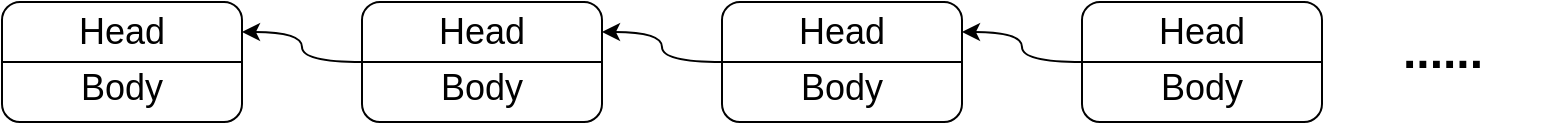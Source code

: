 <mxfile version="12.4.2" type="device" pages="3"><diagram id="uWXY500e31JNQ3FEjHIa" name="BlockChain-map"><mxGraphModel dx="946" dy="621" grid="1" gridSize="10" guides="1" tooltips="1" connect="1" arrows="1" fold="1" page="1" pageScale="1" pageWidth="1169" pageHeight="827" math="0" shadow="0"><root><mxCell id="kyv_0ZTb0mPW-0IBfO9n-0"/><mxCell id="kyv_0ZTb0mPW-0IBfO9n-1" parent="kyv_0ZTb0mPW-0IBfO9n-0"/><mxCell id="kyv_0ZTb0mPW-0IBfO9n-11" value="" style="group" vertex="1" connectable="0" parent="kyv_0ZTb0mPW-0IBfO9n-1"><mxGeometry x="120" y="170" width="120" height="60" as="geometry"/></mxCell><mxCell id="kyv_0ZTb0mPW-0IBfO9n-2" value="" style="rounded=1;whiteSpace=wrap;html=1;" vertex="1" parent="kyv_0ZTb0mPW-0IBfO9n-11"><mxGeometry width="120" height="60" as="geometry"/></mxCell><mxCell id="kyv_0ZTb0mPW-0IBfO9n-3" value="" style="endArrow=none;html=1;exitX=0;exitY=0.5;exitDx=0;exitDy=0;entryX=1;entryY=0.5;entryDx=0;entryDy=0;" edge="1" parent="kyv_0ZTb0mPW-0IBfO9n-11" source="kyv_0ZTb0mPW-0IBfO9n-2" target="kyv_0ZTb0mPW-0IBfO9n-2"><mxGeometry width="50" height="50" relative="1" as="geometry"><mxPoint y="130" as="sourcePoint"/><mxPoint x="50" y="80" as="targetPoint"/></mxGeometry></mxCell><mxCell id="kyv_0ZTb0mPW-0IBfO9n-4" value="&lt;font style=&quot;font-size: 18px&quot;&gt;Head&lt;/font&gt;" style="text;html=1;strokeColor=none;fillColor=none;align=center;verticalAlign=middle;whiteSpace=wrap;rounded=0;" vertex="1" parent="kyv_0ZTb0mPW-0IBfO9n-11"><mxGeometry x="40" y="5" width="40" height="20" as="geometry"/></mxCell><mxCell id="kyv_0ZTb0mPW-0IBfO9n-6" value="&lt;font style=&quot;font-size: 18px&quot;&gt;Body&lt;/font&gt;" style="text;html=1;strokeColor=none;fillColor=none;align=center;verticalAlign=middle;whiteSpace=wrap;rounded=0;" vertex="1" parent="kyv_0ZTb0mPW-0IBfO9n-11"><mxGeometry x="40" y="33" width="40" height="20" as="geometry"/></mxCell><mxCell id="kyv_0ZTb0mPW-0IBfO9n-12" value="" style="group" vertex="1" connectable="0" parent="kyv_0ZTb0mPW-0IBfO9n-1"><mxGeometry x="300" y="170" width="120" height="60" as="geometry"/></mxCell><mxCell id="kyv_0ZTb0mPW-0IBfO9n-7" value="" style="rounded=1;whiteSpace=wrap;html=1;" vertex="1" parent="kyv_0ZTb0mPW-0IBfO9n-12"><mxGeometry width="120" height="60" as="geometry"/></mxCell><mxCell id="kyv_0ZTb0mPW-0IBfO9n-8" value="" style="endArrow=none;html=1;exitX=0;exitY=0.5;exitDx=0;exitDy=0;entryX=1;entryY=0.5;entryDx=0;entryDy=0;" edge="1" parent="kyv_0ZTb0mPW-0IBfO9n-12" source="kyv_0ZTb0mPW-0IBfO9n-7" target="kyv_0ZTb0mPW-0IBfO9n-7"><mxGeometry width="50" height="50" relative="1" as="geometry"><mxPoint y="130" as="sourcePoint"/><mxPoint x="50" y="80" as="targetPoint"/></mxGeometry></mxCell><mxCell id="kyv_0ZTb0mPW-0IBfO9n-9" value="&lt;font style=&quot;font-size: 18px&quot;&gt;Head&lt;/font&gt;" style="text;html=1;strokeColor=none;fillColor=none;align=center;verticalAlign=middle;whiteSpace=wrap;rounded=0;" vertex="1" parent="kyv_0ZTb0mPW-0IBfO9n-12"><mxGeometry x="40" y="5" width="40" height="20" as="geometry"/></mxCell><mxCell id="kyv_0ZTb0mPW-0IBfO9n-10" value="&lt;font style=&quot;font-size: 18px&quot;&gt;Body&lt;/font&gt;" style="text;html=1;strokeColor=none;fillColor=none;align=center;verticalAlign=middle;whiteSpace=wrap;rounded=0;" vertex="1" parent="kyv_0ZTb0mPW-0IBfO9n-12"><mxGeometry x="40" y="33" width="40" height="20" as="geometry"/></mxCell><mxCell id="kyv_0ZTb0mPW-0IBfO9n-14" value="" style="group" vertex="1" connectable="0" parent="kyv_0ZTb0mPW-0IBfO9n-1"><mxGeometry x="480" y="170" width="120" height="60" as="geometry"/></mxCell><mxCell id="kyv_0ZTb0mPW-0IBfO9n-15" value="" style="rounded=1;whiteSpace=wrap;html=1;" vertex="1" parent="kyv_0ZTb0mPW-0IBfO9n-14"><mxGeometry width="120" height="60" as="geometry"/></mxCell><mxCell id="kyv_0ZTb0mPW-0IBfO9n-16" value="" style="endArrow=none;html=1;exitX=0;exitY=0.5;exitDx=0;exitDy=0;entryX=1;entryY=0.5;entryDx=0;entryDy=0;" edge="1" parent="kyv_0ZTb0mPW-0IBfO9n-14" source="kyv_0ZTb0mPW-0IBfO9n-15" target="kyv_0ZTb0mPW-0IBfO9n-15"><mxGeometry width="50" height="50" relative="1" as="geometry"><mxPoint y="130" as="sourcePoint"/><mxPoint x="50" y="80" as="targetPoint"/></mxGeometry></mxCell><mxCell id="kyv_0ZTb0mPW-0IBfO9n-17" value="&lt;font style=&quot;font-size: 18px&quot;&gt;Head&lt;/font&gt;" style="text;html=1;strokeColor=none;fillColor=none;align=center;verticalAlign=middle;whiteSpace=wrap;rounded=0;" vertex="1" parent="kyv_0ZTb0mPW-0IBfO9n-14"><mxGeometry x="40" y="5" width="40" height="20" as="geometry"/></mxCell><mxCell id="kyv_0ZTb0mPW-0IBfO9n-18" value="&lt;font style=&quot;font-size: 18px&quot;&gt;Body&lt;/font&gt;" style="text;html=1;strokeColor=none;fillColor=none;align=center;verticalAlign=middle;whiteSpace=wrap;rounded=0;" vertex="1" parent="kyv_0ZTb0mPW-0IBfO9n-14"><mxGeometry x="40" y="33" width="40" height="20" as="geometry"/></mxCell><mxCell id="kyv_0ZTb0mPW-0IBfO9n-19" value="" style="group" vertex="1" connectable="0" parent="kyv_0ZTb0mPW-0IBfO9n-1"><mxGeometry x="660" y="170" width="120" height="60" as="geometry"/></mxCell><mxCell id="kyv_0ZTb0mPW-0IBfO9n-20" value="" style="rounded=1;whiteSpace=wrap;html=1;" vertex="1" parent="kyv_0ZTb0mPW-0IBfO9n-19"><mxGeometry width="120" height="60" as="geometry"/></mxCell><mxCell id="kyv_0ZTb0mPW-0IBfO9n-21" value="" style="endArrow=none;html=1;exitX=0;exitY=0.5;exitDx=0;exitDy=0;entryX=1;entryY=0.5;entryDx=0;entryDy=0;" edge="1" parent="kyv_0ZTb0mPW-0IBfO9n-19" source="kyv_0ZTb0mPW-0IBfO9n-20" target="kyv_0ZTb0mPW-0IBfO9n-20"><mxGeometry width="50" height="50" relative="1" as="geometry"><mxPoint y="130" as="sourcePoint"/><mxPoint x="50" y="80" as="targetPoint"/></mxGeometry></mxCell><mxCell id="kyv_0ZTb0mPW-0IBfO9n-22" value="&lt;font style=&quot;font-size: 18px&quot;&gt;Head&lt;/font&gt;" style="text;html=1;strokeColor=none;fillColor=none;align=center;verticalAlign=middle;whiteSpace=wrap;rounded=0;" vertex="1" parent="kyv_0ZTb0mPW-0IBfO9n-19"><mxGeometry x="40" y="5" width="40" height="20" as="geometry"/></mxCell><mxCell id="kyv_0ZTb0mPW-0IBfO9n-23" value="&lt;font style=&quot;font-size: 18px&quot;&gt;Body&lt;/font&gt;" style="text;html=1;strokeColor=none;fillColor=none;align=center;verticalAlign=middle;whiteSpace=wrap;rounded=0;" vertex="1" parent="kyv_0ZTb0mPW-0IBfO9n-19"><mxGeometry x="40" y="33" width="40" height="20" as="geometry"/></mxCell><mxCell id="kyv_0ZTb0mPW-0IBfO9n-24" value="" style="endArrow=classic;html=1;entryX=1;entryY=0.25;entryDx=0;entryDy=0;exitX=0;exitY=0.5;exitDx=0;exitDy=0;edgeStyle=orthogonalEdgeStyle;curved=1;" edge="1" parent="kyv_0ZTb0mPW-0IBfO9n-1" source="kyv_0ZTb0mPW-0IBfO9n-7" target="kyv_0ZTb0mPW-0IBfO9n-2"><mxGeometry width="50" height="50" relative="1" as="geometry"><mxPoint x="120" y="300" as="sourcePoint"/><mxPoint x="170" y="250" as="targetPoint"/></mxGeometry></mxCell><mxCell id="kyv_0ZTb0mPW-0IBfO9n-25" style="edgeStyle=orthogonalEdgeStyle;curved=1;rounded=0;orthogonalLoop=1;jettySize=auto;html=1;entryX=1;entryY=0.25;entryDx=0;entryDy=0;" edge="1" parent="kyv_0ZTb0mPW-0IBfO9n-1" source="kyv_0ZTb0mPW-0IBfO9n-15" target="kyv_0ZTb0mPW-0IBfO9n-7"><mxGeometry relative="1" as="geometry"/></mxCell><mxCell id="kyv_0ZTb0mPW-0IBfO9n-26" style="edgeStyle=orthogonalEdgeStyle;curved=1;rounded=0;orthogonalLoop=1;jettySize=auto;html=1;entryX=1;entryY=0.25;entryDx=0;entryDy=0;" edge="1" parent="kyv_0ZTb0mPW-0IBfO9n-1" source="kyv_0ZTb0mPW-0IBfO9n-20" target="kyv_0ZTb0mPW-0IBfO9n-15"><mxGeometry relative="1" as="geometry"/></mxCell><mxCell id="kyv_0ZTb0mPW-0IBfO9n-27" value="......" style="text;strokeColor=none;fillColor=none;html=1;fontSize=24;fontStyle=1;verticalAlign=middle;align=center;" vertex="1" parent="kyv_0ZTb0mPW-0IBfO9n-1"><mxGeometry x="790" y="180" width="100" height="30" as="geometry"/></mxCell></root></mxGraphModel></diagram><diagram id="HOYI5b6ulNAwa7Z1udmi" name="BitCoin_Block_Structure"><mxGraphModel dx="1186" dy="621" grid="1" gridSize="10" guides="1" tooltips="1" connect="1" arrows="1" fold="1" page="1" pageScale="1" pageWidth="1169" pageHeight="827" math="0" shadow="0"><root><mxCell id="0"/><mxCell id="1" parent="0"/><mxCell id="gjxEoe33Q-AcFMuqSdxs-12" value="&lt;font style=&quot;font-size: 18px&quot;&gt;&lt;i&gt;Block Content&lt;/i&gt;&lt;/font&gt;" style="rounded=1;whiteSpace=wrap;html=1;fillColor=#fff2cc;strokeColor=#d6b656;strokeWidth=3;" parent="1" vertex="1"><mxGeometry x="300" y="270" width="200" height="60" as="geometry"/></mxCell><mxCell id="gjxEoe33Q-AcFMuqSdxs-13" value="" style="shape=curlyBracket;whiteSpace=wrap;html=1;rounded=1;" parent="1" vertex="1"><mxGeometry x="270" y="270" width="20" height="60" as="geometry"/></mxCell><mxCell id="gjxEoe33Q-AcFMuqSdxs-14" value="Body" style="text;strokeColor=none;fillColor=none;html=1;fontSize=24;fontStyle=1;verticalAlign=middle;align=center;" parent="1" vertex="1"><mxGeometry x="200" y="280" width="80" height="40" as="geometry"/></mxCell><mxCell id="gjxEoe33Q-AcFMuqSdxs-2" value="" style="rounded=1;whiteSpace=wrap;html=1;arcSize=6;strokeWidth=2;strokeColor=#FF9999;" parent="1" vertex="1"><mxGeometry x="300" y="60" width="200" height="210" as="geometry"/></mxCell><mxCell id="gjxEoe33Q-AcFMuqSdxs-1" value="&lt;font style=&quot;font-size: 14px&quot;&gt;Block ID&lt;/font&gt;" style="rounded=1;whiteSpace=wrap;html=1;arcSize=43;fillColor=#dae8fc;strokeColor=#6c8ebf;" parent="1" vertex="1"><mxGeometry x="300" y="60" width="200" height="30" as="geometry"/></mxCell><mxCell id="gjxEoe33Q-AcFMuqSdxs-3" value="&lt;font style=&quot;font-size: 14px&quot;&gt;Head-Hash&lt;/font&gt;" style="rounded=1;whiteSpace=wrap;html=1;arcSize=50;fillColor=#fff2cc;strokeColor=#d6b656;" parent="1" vertex="1"><mxGeometry x="300" y="90" width="200" height="30" as="geometry"/></mxCell><mxCell id="gjxEoe33Q-AcFMuqSdxs-4" value="&lt;font style=&quot;font-size: 14px&quot;&gt;Parent-Hash&lt;/font&gt;" style="rounded=1;whiteSpace=wrap;html=1;arcSize=50;fillColor=#f5f5f5;strokeColor=#666666;fontColor=#333333;" parent="1" vertex="1"><mxGeometry x="300" y="120" width="200" height="30" as="geometry"/></mxCell><mxCell id="gjxEoe33Q-AcFMuqSdxs-5" value="&lt;font style=&quot;font-size: 14px&quot;&gt;Merkle-Root&lt;/font&gt;" style="rounded=1;whiteSpace=wrap;html=1;arcSize=50;fillColor=#dae8fc;strokeColor=#6c8ebf;" parent="1" vertex="1"><mxGeometry x="300" y="150" width="200" height="30" as="geometry"/></mxCell><mxCell id="gjxEoe33Q-AcFMuqSdxs-6" value="&lt;font style=&quot;font-size: 14px&quot;&gt;Timestamp&lt;/font&gt;" style="rounded=1;whiteSpace=wrap;html=1;arcSize=50;fillColor=#fff2cc;strokeColor=#d6b656;" parent="1" vertex="1"><mxGeometry x="300" y="180" width="200" height="30" as="geometry"/></mxCell><mxCell id="gjxEoe33Q-AcFMuqSdxs-7" value="&lt;span style=&quot;font-size: 14px&quot;&gt;Difficulty&lt;/span&gt;" style="rounded=1;whiteSpace=wrap;html=1;arcSize=50;fillColor=#f5f5f5;strokeColor=#666666;fontColor=#333333;" parent="1" vertex="1"><mxGeometry x="300" y="210" width="200" height="30" as="geometry"/></mxCell><mxCell id="gjxEoe33Q-AcFMuqSdxs-8" value="&lt;span style=&quot;font-size: 14px&quot;&gt;Nonce&lt;/span&gt;" style="rounded=1;whiteSpace=wrap;html=1;arcSize=50;fillColor=#dae8fc;strokeColor=#6c8ebf;" parent="1" vertex="1"><mxGeometry x="300" y="240" width="200" height="30" as="geometry"/></mxCell><mxCell id="gjxEoe33Q-AcFMuqSdxs-9" value="" style="shape=curlyBracket;whiteSpace=wrap;html=1;rounded=1;" parent="1" vertex="1"><mxGeometry x="270" y="60" width="20" height="210" as="geometry"/></mxCell><mxCell id="gjxEoe33Q-AcFMuqSdxs-10" value="Head" style="text;strokeColor=none;fillColor=none;html=1;fontSize=24;fontStyle=1;verticalAlign=middle;align=center;" parent="1" vertex="1"><mxGeometry x="190" y="145" width="100" height="40" as="geometry"/></mxCell></root></mxGraphModel></diagram><diagram id="k38lNxAfY6Kn7sclm83B" name="Merkle-Root"><mxGraphModel dx="1186" dy="621" grid="1" gridSize="10" guides="1" tooltips="1" connect="1" arrows="1" fold="1" page="1" pageScale="1" pageWidth="1169" pageHeight="827" math="0" shadow="0"><root><mxCell id="jXDJleKka103AW128vfu-0"/><mxCell id="jXDJleKka103AW128vfu-1" parent="jXDJleKka103AW128vfu-0"/><mxCell id="jXDJleKka103AW128vfu-20" style="edgeStyle=orthogonalEdgeStyle;rounded=0;orthogonalLoop=1;jettySize=auto;html=1;" parent="jXDJleKka103AW128vfu-1" source="jXDJleKka103AW128vfu-2" target="jXDJleKka103AW128vfu-12" edge="1"><mxGeometry relative="1" as="geometry"/></mxCell><mxCell id="jXDJleKka103AW128vfu-21" value="Double-SHA256" style="edgeLabel;html=1;align=center;verticalAlign=middle;resizable=0;points=[];" parent="jXDJleKka103AW128vfu-20" vertex="1" connectable="0"><mxGeometry x="-0.05" y="4" relative="1" as="geometry"><mxPoint as="offset"/></mxGeometry></mxCell><mxCell id="jXDJleKka103AW128vfu-2" value="TRX_1" style="rounded=1;whiteSpace=wrap;html=1;strokeColor=#FF9999;strokeWidth=3;" parent="jXDJleKka103AW128vfu-1" vertex="1"><mxGeometry x="100" y="520" width="70" height="40" as="geometry"/></mxCell><mxCell id="jXDJleKka103AW128vfu-22" style="edgeStyle=orthogonalEdgeStyle;rounded=0;orthogonalLoop=1;jettySize=auto;html=1;" parent="jXDJleKka103AW128vfu-1" source="jXDJleKka103AW128vfu-5" target="jXDJleKka103AW128vfu-13" edge="1"><mxGeometry relative="1" as="geometry"/></mxCell><mxCell id="jXDJleKka103AW128vfu-5" value="TRX_2" style="rounded=1;whiteSpace=wrap;html=1;strokeColor=#FF9999;strokeWidth=3;" parent="jXDJleKka103AW128vfu-1" vertex="1"><mxGeometry x="200" y="520" width="70" height="40" as="geometry"/></mxCell><mxCell id="jXDJleKka103AW128vfu-23" style="edgeStyle=orthogonalEdgeStyle;rounded=0;orthogonalLoop=1;jettySize=auto;html=1;entryX=0.5;entryY=1;entryDx=0;entryDy=0;" parent="jXDJleKka103AW128vfu-1" source="jXDJleKka103AW128vfu-6" target="jXDJleKka103AW128vfu-14" edge="1"><mxGeometry relative="1" as="geometry"/></mxCell><mxCell id="jXDJleKka103AW128vfu-6" value="TRX_3" style="rounded=1;whiteSpace=wrap;html=1;strokeColor=#FF9999;strokeWidth=3;" parent="jXDJleKka103AW128vfu-1" vertex="1"><mxGeometry x="300" y="520" width="70" height="40" as="geometry"/></mxCell><mxCell id="jXDJleKka103AW128vfu-24" style="edgeStyle=orthogonalEdgeStyle;rounded=0;orthogonalLoop=1;jettySize=auto;html=1;" parent="jXDJleKka103AW128vfu-1" source="jXDJleKka103AW128vfu-7" target="jXDJleKka103AW128vfu-15" edge="1"><mxGeometry relative="1" as="geometry"/></mxCell><mxCell id="jXDJleKka103AW128vfu-7" value="TRX_4" style="rounded=1;whiteSpace=wrap;html=1;strokeColor=#FF9999;strokeWidth=3;" parent="jXDJleKka103AW128vfu-1" vertex="1"><mxGeometry x="400" y="520" width="70" height="40" as="geometry"/></mxCell><mxCell id="jXDJleKka103AW128vfu-25" style="edgeStyle=orthogonalEdgeStyle;rounded=0;orthogonalLoop=1;jettySize=auto;html=1;" parent="jXDJleKka103AW128vfu-1" source="jXDJleKka103AW128vfu-8" target="jXDJleKka103AW128vfu-16" edge="1"><mxGeometry relative="1" as="geometry"/></mxCell><mxCell id="jXDJleKka103AW128vfu-8" value="TRX_5" style="rounded=1;whiteSpace=wrap;html=1;strokeColor=#FF9999;strokeWidth=3;" parent="jXDJleKka103AW128vfu-1" vertex="1"><mxGeometry x="504.5" y="520" width="70" height="40" as="geometry"/></mxCell><mxCell id="jXDJleKka103AW128vfu-26" style="edgeStyle=orthogonalEdgeStyle;rounded=0;orthogonalLoop=1;jettySize=auto;html=1;" parent="jXDJleKka103AW128vfu-1" source="jXDJleKka103AW128vfu-9" target="jXDJleKka103AW128vfu-17" edge="1"><mxGeometry relative="1" as="geometry"/></mxCell><mxCell id="jXDJleKka103AW128vfu-9" value="TRX_6" style="rounded=1;whiteSpace=wrap;html=1;strokeColor=#FF9999;strokeWidth=3;" parent="jXDJleKka103AW128vfu-1" vertex="1"><mxGeometry x="610" y="520" width="70" height="40" as="geometry"/></mxCell><mxCell id="jXDJleKka103AW128vfu-28" style="edgeStyle=orthogonalEdgeStyle;rounded=0;orthogonalLoop=1;jettySize=auto;html=1;entryX=0.5;entryY=1;entryDx=0;entryDy=0;" parent="jXDJleKka103AW128vfu-1" source="jXDJleKka103AW128vfu-10" target="jXDJleKka103AW128vfu-18" edge="1"><mxGeometry relative="1" as="geometry"/></mxCell><mxCell id="jXDJleKka103AW128vfu-10" value="TRX_7" style="rounded=1;whiteSpace=wrap;html=1;strokeColor=#FF9999;strokeWidth=3;" parent="jXDJleKka103AW128vfu-1" vertex="1"><mxGeometry x="710" y="520" width="70" height="40" as="geometry"/></mxCell><mxCell id="jXDJleKka103AW128vfu-29" style="edgeStyle=orthogonalEdgeStyle;rounded=0;orthogonalLoop=1;jettySize=auto;html=1;entryX=0.5;entryY=1;entryDx=0;entryDy=0;" parent="jXDJleKka103AW128vfu-1" source="jXDJleKka103AW128vfu-11" target="jXDJleKka103AW128vfu-19" edge="1"><mxGeometry relative="1" as="geometry"/></mxCell><mxCell id="jXDJleKka103AW128vfu-11" value="TRX_8" style="rounded=1;whiteSpace=wrap;html=1;strokeColor=#FF9999;strokeWidth=3;" parent="jXDJleKka103AW128vfu-1" vertex="1"><mxGeometry x="810" y="520" width="70" height="40" as="geometry"/></mxCell><mxCell id="jXDJleKka103AW128vfu-34" style="edgeStyle=orthogonalEdgeStyle;rounded=0;orthogonalLoop=1;jettySize=auto;html=1;curved=1;" parent="jXDJleKka103AW128vfu-1" source="jXDJleKka103AW128vfu-12" target="jXDJleKka103AW128vfu-30" edge="1"><mxGeometry relative="1" as="geometry"/></mxCell><mxCell id="jXDJleKka103AW128vfu-12" value="TRX_H1" style="rounded=1;whiteSpace=wrap;html=1;strokeColor=#FF9999;strokeWidth=3;" parent="jXDJleKka103AW128vfu-1" vertex="1"><mxGeometry x="100" y="440" width="70" height="40" as="geometry"/></mxCell><mxCell id="jXDJleKka103AW128vfu-35" style="edgeStyle=orthogonalEdgeStyle;curved=1;rounded=0;orthogonalLoop=1;jettySize=auto;html=1;entryX=0.5;entryY=1;entryDx=0;entryDy=0;" parent="jXDJleKka103AW128vfu-1" source="jXDJleKka103AW128vfu-13" target="jXDJleKka103AW128vfu-30" edge="1"><mxGeometry relative="1" as="geometry"/></mxCell><mxCell id="jXDJleKka103AW128vfu-13" value="TRX_H2" style="rounded=1;whiteSpace=wrap;html=1;strokeColor=#FF9999;strokeWidth=3;" parent="jXDJleKka103AW128vfu-1" vertex="1"><mxGeometry x="200" y="440" width="70" height="40" as="geometry"/></mxCell><mxCell id="jXDJleKka103AW128vfu-36" style="edgeStyle=orthogonalEdgeStyle;curved=1;rounded=0;orthogonalLoop=1;jettySize=auto;html=1;entryX=0.5;entryY=1;entryDx=0;entryDy=0;" parent="jXDJleKka103AW128vfu-1" source="jXDJleKka103AW128vfu-14" target="jXDJleKka103AW128vfu-31" edge="1"><mxGeometry relative="1" as="geometry"/></mxCell><mxCell id="jXDJleKka103AW128vfu-14" value="TRX_H3" style="rounded=1;whiteSpace=wrap;html=1;strokeColor=#FF9999;strokeWidth=3;" parent="jXDJleKka103AW128vfu-1" vertex="1"><mxGeometry x="300" y="440" width="70" height="40" as="geometry"/></mxCell><mxCell id="jXDJleKka103AW128vfu-37" style="edgeStyle=orthogonalEdgeStyle;curved=1;rounded=0;orthogonalLoop=1;jettySize=auto;html=1;entryX=0.5;entryY=1;entryDx=0;entryDy=0;" parent="jXDJleKka103AW128vfu-1" source="jXDJleKka103AW128vfu-15" target="jXDJleKka103AW128vfu-31" edge="1"><mxGeometry relative="1" as="geometry"/></mxCell><mxCell id="jXDJleKka103AW128vfu-15" value="TRX_H4" style="rounded=1;whiteSpace=wrap;html=1;strokeColor=#FF9999;strokeWidth=3;" parent="jXDJleKka103AW128vfu-1" vertex="1"><mxGeometry x="400" y="440" width="70" height="40" as="geometry"/></mxCell><mxCell id="jXDJleKka103AW128vfu-38" style="edgeStyle=orthogonalEdgeStyle;curved=1;rounded=0;orthogonalLoop=1;jettySize=auto;html=1;entryX=0.5;entryY=1;entryDx=0;entryDy=0;" parent="jXDJleKka103AW128vfu-1" source="jXDJleKka103AW128vfu-16" target="jXDJleKka103AW128vfu-32" edge="1"><mxGeometry relative="1" as="geometry"/></mxCell><mxCell id="jXDJleKka103AW128vfu-16" value="TRX_H5" style="rounded=1;whiteSpace=wrap;html=1;strokeColor=#FF9999;strokeWidth=3;" parent="jXDJleKka103AW128vfu-1" vertex="1"><mxGeometry x="504.5" y="440" width="70" height="40" as="geometry"/></mxCell><mxCell id="jXDJleKka103AW128vfu-39" style="edgeStyle=orthogonalEdgeStyle;curved=1;rounded=0;orthogonalLoop=1;jettySize=auto;html=1;entryX=0.5;entryY=1;entryDx=0;entryDy=0;" parent="jXDJleKka103AW128vfu-1" source="jXDJleKka103AW128vfu-17" target="jXDJleKka103AW128vfu-32" edge="1"><mxGeometry relative="1" as="geometry"/></mxCell><mxCell id="jXDJleKka103AW128vfu-17" value="TRX_H6" style="rounded=1;whiteSpace=wrap;html=1;strokeColor=#FF9999;strokeWidth=3;" parent="jXDJleKka103AW128vfu-1" vertex="1"><mxGeometry x="610" y="440" width="70" height="40" as="geometry"/></mxCell><mxCell id="jXDJleKka103AW128vfu-40" style="edgeStyle=orthogonalEdgeStyle;curved=1;rounded=0;orthogonalLoop=1;jettySize=auto;html=1;entryX=0.5;entryY=1;entryDx=0;entryDy=0;" parent="jXDJleKka103AW128vfu-1" source="jXDJleKka103AW128vfu-18" target="jXDJleKka103AW128vfu-33" edge="1"><mxGeometry relative="1" as="geometry"/></mxCell><mxCell id="jXDJleKka103AW128vfu-18" value="TRX_H7" style="rounded=1;whiteSpace=wrap;html=1;strokeColor=#FF9999;strokeWidth=3;" parent="jXDJleKka103AW128vfu-1" vertex="1"><mxGeometry x="710" y="440" width="70" height="40" as="geometry"/></mxCell><mxCell id="jXDJleKka103AW128vfu-41" style="edgeStyle=orthogonalEdgeStyle;curved=1;rounded=0;orthogonalLoop=1;jettySize=auto;html=1;entryX=0.5;entryY=1;entryDx=0;entryDy=0;" parent="jXDJleKka103AW128vfu-1" source="jXDJleKka103AW128vfu-19" target="jXDJleKka103AW128vfu-33" edge="1"><mxGeometry relative="1" as="geometry"/></mxCell><mxCell id="jXDJleKka103AW128vfu-19" value="TRX_H8" style="rounded=1;whiteSpace=wrap;html=1;strokeColor=#FF9999;strokeWidth=3;" parent="jXDJleKka103AW128vfu-1" vertex="1"><mxGeometry x="810" y="440" width="70" height="40" as="geometry"/></mxCell><mxCell id="jXDJleKka103AW128vfu-44" style="edgeStyle=orthogonalEdgeStyle;curved=1;rounded=0;orthogonalLoop=1;jettySize=auto;html=1;exitX=0.5;exitY=0;exitDx=0;exitDy=0;" parent="jXDJleKka103AW128vfu-1" source="jXDJleKka103AW128vfu-30" target="jXDJleKka103AW128vfu-42" edge="1"><mxGeometry relative="1" as="geometry"/></mxCell><mxCell id="jXDJleKka103AW128vfu-30" value="TRX_H12" style="rounded=1;whiteSpace=wrap;html=1;strokeColor=#FF9999;strokeWidth=3;" parent="jXDJleKka103AW128vfu-1" vertex="1"><mxGeometry x="140" y="360" width="90" height="40" as="geometry"/></mxCell><mxCell id="jXDJleKka103AW128vfu-45" style="edgeStyle=orthogonalEdgeStyle;curved=1;rounded=0;orthogonalLoop=1;jettySize=auto;html=1;entryX=0.5;entryY=1;entryDx=0;entryDy=0;" parent="jXDJleKka103AW128vfu-1" source="jXDJleKka103AW128vfu-31" target="jXDJleKka103AW128vfu-42" edge="1"><mxGeometry relative="1" as="geometry"/></mxCell><mxCell id="jXDJleKka103AW128vfu-31" value="TRX_H34" style="rounded=1;whiteSpace=wrap;html=1;strokeColor=#FF9999;strokeWidth=3;" parent="jXDJleKka103AW128vfu-1" vertex="1"><mxGeometry x="340" y="360" width="90" height="40" as="geometry"/></mxCell><mxCell id="jXDJleKka103AW128vfu-46" style="edgeStyle=orthogonalEdgeStyle;curved=1;rounded=0;orthogonalLoop=1;jettySize=auto;html=1;" parent="jXDJleKka103AW128vfu-1" source="jXDJleKka103AW128vfu-32" target="jXDJleKka103AW128vfu-43" edge="1"><mxGeometry relative="1" as="geometry"/></mxCell><mxCell id="jXDJleKka103AW128vfu-32" value="TRX_H56" style="rounded=1;whiteSpace=wrap;html=1;strokeColor=#FF9999;strokeWidth=3;" parent="jXDJleKka103AW128vfu-1" vertex="1"><mxGeometry x="539.5" y="360" width="90" height="40" as="geometry"/></mxCell><mxCell id="jXDJleKka103AW128vfu-47" style="edgeStyle=orthogonalEdgeStyle;curved=1;rounded=0;orthogonalLoop=1;jettySize=auto;html=1;entryX=0.5;entryY=1;entryDx=0;entryDy=0;exitX=0.5;exitY=0;exitDx=0;exitDy=0;" parent="jXDJleKka103AW128vfu-1" source="jXDJleKka103AW128vfu-33" target="jXDJleKka103AW128vfu-43" edge="1"><mxGeometry relative="1" as="geometry"/></mxCell><mxCell id="jXDJleKka103AW128vfu-33" value="TRX_H78" style="rounded=1;whiteSpace=wrap;html=1;strokeColor=#FF9999;strokeWidth=3;" parent="jXDJleKka103AW128vfu-1" vertex="1"><mxGeometry x="740" y="360" width="90" height="40" as="geometry"/></mxCell><mxCell id="jXDJleKka103AW128vfu-49" style="edgeStyle=orthogonalEdgeStyle;curved=1;rounded=0;orthogonalLoop=1;jettySize=auto;html=1;entryX=0.5;entryY=1;entryDx=0;entryDy=0;" parent="jXDJleKka103AW128vfu-1" source="jXDJleKka103AW128vfu-42" target="jXDJleKka103AW128vfu-48" edge="1"><mxGeometry relative="1" as="geometry"/></mxCell><mxCell id="jXDJleKka103AW128vfu-42" value="TRX_H1234" style="rounded=1;whiteSpace=wrap;html=1;strokeColor=#FF9999;strokeWidth=3;" parent="jXDJleKka103AW128vfu-1" vertex="1"><mxGeometry x="231" y="280" width="110" height="40" as="geometry"/></mxCell><mxCell id="jXDJleKka103AW128vfu-50" style="edgeStyle=orthogonalEdgeStyle;curved=1;rounded=0;orthogonalLoop=1;jettySize=auto;html=1;" parent="jXDJleKka103AW128vfu-1" source="jXDJleKka103AW128vfu-43" edge="1"><mxGeometry relative="1" as="geometry"><mxPoint x="480" y="240" as="targetPoint"/></mxGeometry></mxCell><mxCell id="jXDJleKka103AW128vfu-43" value="TRX_H5678" style="rounded=1;whiteSpace=wrap;html=1;strokeColor=#FF9999;strokeWidth=3;" parent="jXDJleKka103AW128vfu-1" vertex="1"><mxGeometry x="629.5" y="280" width="110" height="40" as="geometry"/></mxCell><mxCell id="jXDJleKka103AW128vfu-48" value="TRX_H12345678" style="rounded=1;whiteSpace=wrap;html=1;strokeColor=#FF9999;strokeWidth=3;" parent="jXDJleKka103AW128vfu-1" vertex="1"><mxGeometry x="400" y="200" width="160" height="40" as="geometry"/></mxCell><mxCell id="jXDJleKka103AW128vfu-52" style="edgeStyle=orthogonalEdgeStyle;curved=1;rounded=0;orthogonalLoop=1;jettySize=auto;html=1;" parent="jXDJleKka103AW128vfu-1" source="jXDJleKka103AW128vfu-51" target="jXDJleKka103AW128vfu-48" edge="1"><mxGeometry relative="1" as="geometry"/></mxCell><mxCell id="jXDJleKka103AW128vfu-51" value="Merkle Root" style="text;strokeColor=none;fillColor=none;html=1;fontSize=24;fontStyle=1;verticalAlign=middle;align=center;" parent="jXDJleKka103AW128vfu-1" vertex="1"><mxGeometry x="185" y="200" width="165" height="40" as="geometry"/></mxCell></root></mxGraphModel></diagram></mxfile>